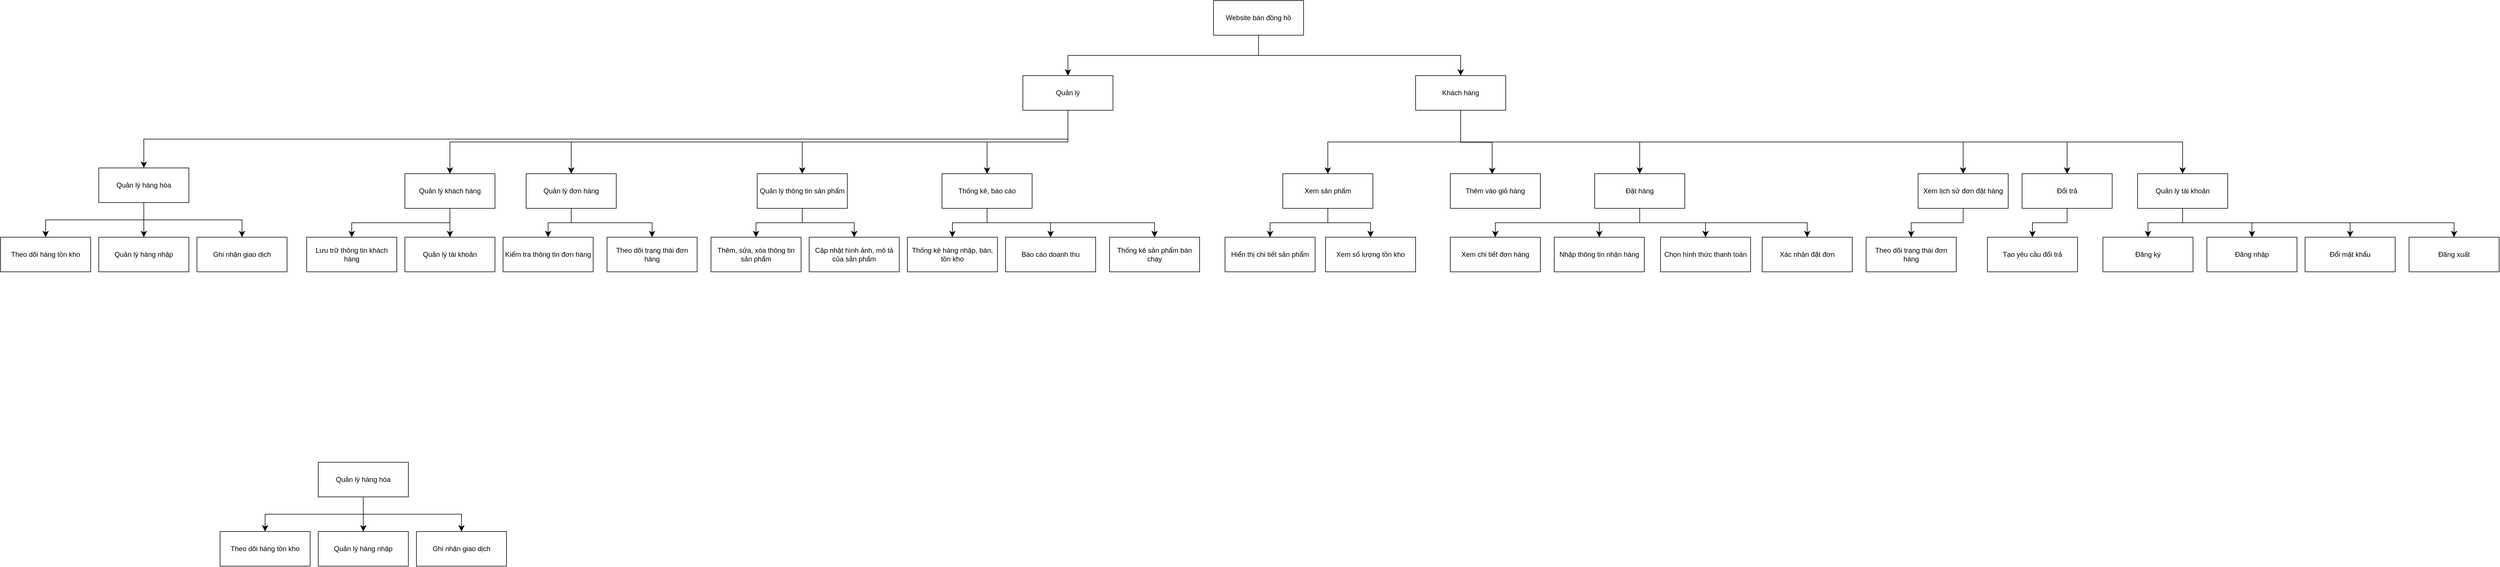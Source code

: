 <mxfile version="26.0.14">
  <diagram id="C5RBs43oDa-KdzZeNtuy" name="Page-1">
    <mxGraphModel dx="3763" dy="1744" grid="0" gridSize="10" guides="1" tooltips="1" connect="1" arrows="1" fold="1" page="1" pageScale="1" pageWidth="827" pageHeight="1169" math="0" shadow="0">
      <root>
        <mxCell id="WIyWlLk6GJQsqaUBKTNV-0" />
        <mxCell id="WIyWlLk6GJQsqaUBKTNV-1" parent="WIyWlLk6GJQsqaUBKTNV-0" />
        <mxCell id="foYc1p1-t5M7blXoYfU2-0" value="Website bán đồng hồ" style="rounded=0;whiteSpace=wrap;html=1;" parent="WIyWlLk6GJQsqaUBKTNV-1" vertex="1">
          <mxGeometry x="270" y="-20" width="156" height="60" as="geometry" />
        </mxCell>
        <mxCell id="foYc1p1-t5M7blXoYfU2-1" value="Quản lý" style="rounded=0;whiteSpace=wrap;html=1;" parent="WIyWlLk6GJQsqaUBKTNV-1" vertex="1">
          <mxGeometry x="-60" y="110" width="156" height="60" as="geometry" />
        </mxCell>
        <mxCell id="foYc1p1-t5M7blXoYfU2-2" value="" style="edgeStyle=elbowEdgeStyle;elbow=vertical;endArrow=classic;html=1;curved=0;rounded=0;endSize=8;startSize=8;entryX=0.5;entryY=0;entryDx=0;entryDy=0;exitX=0.5;exitY=1;exitDx=0;exitDy=0;" parent="WIyWlLk6GJQsqaUBKTNV-1" source="foYc1p1-t5M7blXoYfU2-0" target="foYc1p1-t5M7blXoYfU2-1" edge="1">
          <mxGeometry width="50" height="50" relative="1" as="geometry">
            <mxPoint x="370" y="380" as="sourcePoint" />
            <mxPoint x="420" y="330" as="targetPoint" />
          </mxGeometry>
        </mxCell>
        <mxCell id="foYc1p1-t5M7blXoYfU2-3" value="" style="edgeStyle=elbowEdgeStyle;elbow=vertical;endArrow=classic;html=1;curved=0;rounded=0;endSize=8;startSize=8;exitX=0.5;exitY=1;exitDx=0;exitDy=0;entryX=0.5;entryY=0;entryDx=0;entryDy=0;" parent="WIyWlLk6GJQsqaUBKTNV-1" source="foYc1p1-t5M7blXoYfU2-0" target="foYc1p1-t5M7blXoYfU2-16" edge="1">
          <mxGeometry width="50" height="50" relative="1" as="geometry">
            <mxPoint x="358" y="50" as="sourcePoint" />
            <mxPoint x="610" y="110" as="targetPoint" />
          </mxGeometry>
        </mxCell>
        <mxCell id="foYc1p1-t5M7blXoYfU2-4" value="Quản lý hàng hóa" style="rounded=0;whiteSpace=wrap;html=1;" parent="WIyWlLk6GJQsqaUBKTNV-1" vertex="1">
          <mxGeometry x="-1660" y="270" width="156" height="60" as="geometry" />
        </mxCell>
        <mxCell id="foYc1p1-t5M7blXoYfU2-5" value="" style="edgeStyle=elbowEdgeStyle;elbow=vertical;endArrow=classic;html=1;curved=0;rounded=0;endSize=8;startSize=8;entryX=0.5;entryY=0;entryDx=0;entryDy=0;exitX=0.5;exitY=1;exitDx=0;exitDy=0;" parent="WIyWlLk6GJQsqaUBKTNV-1" source="foYc1p1-t5M7blXoYfU2-1" target="foYc1p1-t5M7blXoYfU2-4" edge="1">
          <mxGeometry width="50" height="50" relative="1" as="geometry">
            <mxPoint x="270" y="220" as="sourcePoint" />
            <mxPoint x="-280" y="440" as="targetPoint" />
          </mxGeometry>
        </mxCell>
        <mxCell id="foYc1p1-t5M7blXoYfU2-6" value="Quản lý khách hàng" style="rounded=0;whiteSpace=wrap;html=1;" parent="WIyWlLk6GJQsqaUBKTNV-1" vertex="1">
          <mxGeometry x="-1130" y="280" width="156" height="60" as="geometry" />
        </mxCell>
        <mxCell id="foYc1p1-t5M7blXoYfU2-8" value="" style="edgeStyle=elbowEdgeStyle;elbow=vertical;endArrow=classic;html=1;curved=0;rounded=0;endSize=8;startSize=8;entryX=0.5;entryY=0;entryDx=0;entryDy=0;exitX=0.5;exitY=1;exitDx=0;exitDy=0;" parent="WIyWlLk6GJQsqaUBKTNV-1" source="foYc1p1-t5M7blXoYfU2-1" target="foYc1p1-t5M7blXoYfU2-6" edge="1">
          <mxGeometry width="50" height="50" relative="1" as="geometry">
            <mxPoint x="28" y="180" as="sourcePoint" />
            <mxPoint x="-352" y="270" as="targetPoint" />
          </mxGeometry>
        </mxCell>
        <mxCell id="foYc1p1-t5M7blXoYfU2-9" value="Quản lý đơn hàng" style="rounded=0;whiteSpace=wrap;html=1;" parent="WIyWlLk6GJQsqaUBKTNV-1" vertex="1">
          <mxGeometry x="-920" y="280" width="156" height="60" as="geometry" />
        </mxCell>
        <mxCell id="foYc1p1-t5M7blXoYfU2-12" value="Quản lý thông tin sản phẩm" style="rounded=0;whiteSpace=wrap;html=1;" parent="WIyWlLk6GJQsqaUBKTNV-1" vertex="1">
          <mxGeometry x="-520" y="280" width="156" height="60" as="geometry" />
        </mxCell>
        <mxCell id="foYc1p1-t5M7blXoYfU2-15" value="Thống kê, báo cáo" style="rounded=0;whiteSpace=wrap;html=1;" parent="WIyWlLk6GJQsqaUBKTNV-1" vertex="1">
          <mxGeometry x="-200" y="280" width="156" height="60" as="geometry" />
        </mxCell>
        <mxCell id="foYc1p1-t5M7blXoYfU2-16" value="Khách hàng" style="rounded=0;whiteSpace=wrap;html=1;" parent="WIyWlLk6GJQsqaUBKTNV-1" vertex="1">
          <mxGeometry x="620" y="110" width="156" height="60" as="geometry" />
        </mxCell>
        <mxCell id="foYc1p1-t5M7blXoYfU2-17" value="" style="edgeStyle=elbowEdgeStyle;elbow=vertical;endArrow=classic;html=1;curved=0;rounded=0;endSize=8;startSize=8;exitX=0.5;exitY=1;exitDx=0;exitDy=0;entryX=0.5;entryY=0;entryDx=0;entryDy=0;" parent="WIyWlLk6GJQsqaUBKTNV-1" source="foYc1p1-t5M7blXoYfU2-4" target="foYc1p1-t5M7blXoYfU2-19" edge="1">
          <mxGeometry width="50" height="50" relative="1" as="geometry">
            <mxPoint x="-860" y="550" as="sourcePoint" />
            <mxPoint x="-1510" y="390" as="targetPoint" />
          </mxGeometry>
        </mxCell>
        <mxCell id="foYc1p1-t5M7blXoYfU2-18" value="Theo dõi hàng tồn kho" style="rounded=0;whiteSpace=wrap;html=1;" parent="WIyWlLk6GJQsqaUBKTNV-1" vertex="1">
          <mxGeometry x="-1830" y="390" width="156" height="60" as="geometry" />
        </mxCell>
        <mxCell id="foYc1p1-t5M7blXoYfU2-19" value="Quản lý hàng nhập" style="rounded=0;whiteSpace=wrap;html=1;" parent="WIyWlLk6GJQsqaUBKTNV-1" vertex="1">
          <mxGeometry x="-1660" y="390" width="156" height="60" as="geometry" />
        </mxCell>
        <mxCell id="foYc1p1-t5M7blXoYfU2-20" value="" style="edgeStyle=elbowEdgeStyle;elbow=vertical;endArrow=classic;html=1;curved=0;rounded=0;endSize=8;startSize=8;exitX=0.5;exitY=1;exitDx=0;exitDy=0;entryX=0.5;entryY=0;entryDx=0;entryDy=0;" parent="WIyWlLk6GJQsqaUBKTNV-1" source="foYc1p1-t5M7blXoYfU2-4" target="foYc1p1-t5M7blXoYfU2-18" edge="1">
          <mxGeometry width="50" height="50" relative="1" as="geometry">
            <mxPoint x="-1070" y="430" as="sourcePoint" />
            <mxPoint x="-1582" y="390" as="targetPoint" />
          </mxGeometry>
        </mxCell>
        <mxCell id="foYc1p1-t5M7blXoYfU2-21" value="Ghi nhận giao dịch" style="rounded=0;whiteSpace=wrap;html=1;" parent="WIyWlLk6GJQsqaUBKTNV-1" vertex="1">
          <mxGeometry x="-1490" y="390" width="156" height="60" as="geometry" />
        </mxCell>
        <mxCell id="foYc1p1-t5M7blXoYfU2-22" value="" style="edgeStyle=elbowEdgeStyle;elbow=vertical;endArrow=classic;html=1;curved=0;rounded=0;endSize=8;startSize=8;exitX=0.5;exitY=1;exitDx=0;exitDy=0;entryX=0.5;entryY=0;entryDx=0;entryDy=0;" parent="WIyWlLk6GJQsqaUBKTNV-1" source="foYc1p1-t5M7blXoYfU2-4" target="foYc1p1-t5M7blXoYfU2-21" edge="1">
          <mxGeometry width="50" height="50" relative="1" as="geometry">
            <mxPoint x="-1112" y="340" as="sourcePoint" />
            <mxPoint x="-1510" y="390" as="targetPoint" />
          </mxGeometry>
        </mxCell>
        <mxCell id="foYc1p1-t5M7blXoYfU2-23" value="Lưu trữ thông tin khách hàng" style="rounded=0;whiteSpace=wrap;html=1;" parent="WIyWlLk6GJQsqaUBKTNV-1" vertex="1">
          <mxGeometry x="-1300" y="390" width="156" height="60" as="geometry" />
        </mxCell>
        <mxCell id="foYc1p1-t5M7blXoYfU2-25" value="" style="edgeStyle=elbowEdgeStyle;elbow=vertical;endArrow=classic;html=1;curved=0;rounded=0;endSize=8;startSize=8;exitX=0.5;exitY=1;exitDx=0;exitDy=0;entryX=0.5;entryY=0;entryDx=0;entryDy=0;" parent="WIyWlLk6GJQsqaUBKTNV-1" source="foYc1p1-t5M7blXoYfU2-6" target="foYc1p1-t5M7blXoYfU2-23" edge="1">
          <mxGeometry width="50" height="50" relative="1" as="geometry">
            <mxPoint x="-1102" y="350" as="sourcePoint" />
            <mxPoint x="-1152" y="400" as="targetPoint" />
          </mxGeometry>
        </mxCell>
        <mxCell id="foYc1p1-t5M7blXoYfU2-26" value="Quản lý tài khoản" style="rounded=0;whiteSpace=wrap;html=1;" parent="WIyWlLk6GJQsqaUBKTNV-1" vertex="1">
          <mxGeometry x="-1130" y="390" width="156" height="60" as="geometry" />
        </mxCell>
        <mxCell id="foYc1p1-t5M7blXoYfU2-27" value="" style="edgeStyle=elbowEdgeStyle;elbow=vertical;endArrow=classic;html=1;curved=0;rounded=0;endSize=8;startSize=8;exitX=0.5;exitY=1;exitDx=0;exitDy=0;entryX=0.5;entryY=0;entryDx=0;entryDy=0;" parent="WIyWlLk6GJQsqaUBKTNV-1" source="foYc1p1-t5M7blXoYfU2-6" target="foYc1p1-t5M7blXoYfU2-26" edge="1">
          <mxGeometry width="50" height="50" relative="1" as="geometry">
            <mxPoint x="-1042" y="350" as="sourcePoint" />
            <mxPoint x="-1192" y="400" as="targetPoint" />
          </mxGeometry>
        </mxCell>
        <mxCell id="foYc1p1-t5M7blXoYfU2-28" value="Kiểm tra thông tin đơn hàng" style="rounded=0;whiteSpace=wrap;html=1;" parent="WIyWlLk6GJQsqaUBKTNV-1" vertex="1">
          <mxGeometry x="-960" y="390" width="156" height="60" as="geometry" />
        </mxCell>
        <mxCell id="foYc1p1-t5M7blXoYfU2-29" value="" style="edgeStyle=elbowEdgeStyle;elbow=vertical;endArrow=classic;html=1;curved=0;rounded=0;endSize=8;startSize=8;exitX=0.5;exitY=1;exitDx=0;exitDy=0;entryX=0.5;entryY=0;entryDx=0;entryDy=0;" parent="WIyWlLk6GJQsqaUBKTNV-1" source="foYc1p1-t5M7blXoYfU2-9" target="foYc1p1-t5M7blXoYfU2-28" edge="1">
          <mxGeometry width="50" height="50" relative="1" as="geometry">
            <mxPoint x="-1042" y="350" as="sourcePoint" />
            <mxPoint x="-1042" y="400" as="targetPoint" />
          </mxGeometry>
        </mxCell>
        <mxCell id="foYc1p1-t5M7blXoYfU2-30" value="Theo dõi trạng thái đơn hàng" style="rounded=0;whiteSpace=wrap;html=1;" parent="WIyWlLk6GJQsqaUBKTNV-1" vertex="1">
          <mxGeometry x="-780" y="390" width="156" height="60" as="geometry" />
        </mxCell>
        <mxCell id="foYc1p1-t5M7blXoYfU2-31" value="" style="edgeStyle=elbowEdgeStyle;elbow=vertical;endArrow=classic;html=1;curved=0;rounded=0;endSize=8;startSize=8;entryX=0.5;entryY=0;entryDx=0;entryDy=0;exitX=0.5;exitY=1;exitDx=0;exitDy=0;" parent="WIyWlLk6GJQsqaUBKTNV-1" source="foYc1p1-t5M7blXoYfU2-9" target="foYc1p1-t5M7blXoYfU2-30" edge="1">
          <mxGeometry width="50" height="50" relative="1" as="geometry">
            <mxPoint x="-820" y="360" as="sourcePoint" />
            <mxPoint x="-872" y="400" as="targetPoint" />
          </mxGeometry>
        </mxCell>
        <mxCell id="foYc1p1-t5M7blXoYfU2-32" value="Thêm, sửa, xóa thông tin sản phẩm" style="rounded=0;whiteSpace=wrap;html=1;" parent="WIyWlLk6GJQsqaUBKTNV-1" vertex="1">
          <mxGeometry x="-600" y="390" width="156" height="60" as="geometry" />
        </mxCell>
        <mxCell id="foYc1p1-t5M7blXoYfU2-33" value="Cập nhật hình ảnh, mô tả của sản phẩm" style="rounded=0;whiteSpace=wrap;html=1;" parent="WIyWlLk6GJQsqaUBKTNV-1" vertex="1">
          <mxGeometry x="-430" y="390" width="156" height="60" as="geometry" />
        </mxCell>
        <mxCell id="foYc1p1-t5M7blXoYfU2-34" value="" style="edgeStyle=elbowEdgeStyle;elbow=vertical;endArrow=classic;html=1;curved=0;rounded=0;endSize=8;startSize=8;entryX=0.5;entryY=0;entryDx=0;entryDy=0;exitX=0.5;exitY=1;exitDx=0;exitDy=0;" parent="WIyWlLk6GJQsqaUBKTNV-1" source="foYc1p1-t5M7blXoYfU2-12" target="foYc1p1-t5M7blXoYfU2-32" edge="1">
          <mxGeometry width="50" height="50" relative="1" as="geometry">
            <mxPoint x="-832" y="350" as="sourcePoint" />
            <mxPoint x="-692" y="400" as="targetPoint" />
          </mxGeometry>
        </mxCell>
        <mxCell id="foYc1p1-t5M7blXoYfU2-35" value="" style="edgeStyle=elbowEdgeStyle;elbow=vertical;endArrow=classic;html=1;curved=0;rounded=0;endSize=8;startSize=8;entryX=0.5;entryY=0;entryDx=0;entryDy=0;exitX=0.5;exitY=1;exitDx=0;exitDy=0;" parent="WIyWlLk6GJQsqaUBKTNV-1" source="foYc1p1-t5M7blXoYfU2-12" target="foYc1p1-t5M7blXoYfU2-33" edge="1">
          <mxGeometry width="50" height="50" relative="1" as="geometry">
            <mxPoint x="-822" y="360" as="sourcePoint" />
            <mxPoint x="-682" y="410" as="targetPoint" />
          </mxGeometry>
        </mxCell>
        <mxCell id="foYc1p1-t5M7blXoYfU2-36" value="Thống kê hàng nhập, bán, tồn kho" style="rounded=0;whiteSpace=wrap;html=1;" parent="WIyWlLk6GJQsqaUBKTNV-1" vertex="1">
          <mxGeometry x="-260" y="390" width="156" height="60" as="geometry" />
        </mxCell>
        <mxCell id="foYc1p1-t5M7blXoYfU2-37" value="Báo cáo doanh thu" style="rounded=0;whiteSpace=wrap;html=1;" parent="WIyWlLk6GJQsqaUBKTNV-1" vertex="1">
          <mxGeometry x="-90" y="390" width="156" height="60" as="geometry" />
        </mxCell>
        <mxCell id="foYc1p1-t5M7blXoYfU2-38" value="" style="edgeStyle=elbowEdgeStyle;elbow=vertical;endArrow=classic;html=1;curved=0;rounded=0;endSize=8;startSize=8;entryX=0.5;entryY=0;entryDx=0;entryDy=0;exitX=0.5;exitY=1;exitDx=0;exitDy=0;" parent="WIyWlLk6GJQsqaUBKTNV-1" source="foYc1p1-t5M7blXoYfU2-15" target="foYc1p1-t5M7blXoYfU2-37" edge="1">
          <mxGeometry width="50" height="50" relative="1" as="geometry">
            <mxPoint x="-432" y="350" as="sourcePoint" />
            <mxPoint x="-512" y="400" as="targetPoint" />
          </mxGeometry>
        </mxCell>
        <mxCell id="foYc1p1-t5M7blXoYfU2-39" value="" style="edgeStyle=elbowEdgeStyle;elbow=vertical;endArrow=classic;html=1;curved=0;rounded=0;endSize=8;startSize=8;entryX=0.5;entryY=0;entryDx=0;entryDy=0;exitX=0.5;exitY=1;exitDx=0;exitDy=0;" parent="WIyWlLk6GJQsqaUBKTNV-1" source="foYc1p1-t5M7blXoYfU2-15" target="foYc1p1-t5M7blXoYfU2-36" edge="1">
          <mxGeometry width="50" height="50" relative="1" as="geometry">
            <mxPoint x="-432" y="350" as="sourcePoint" />
            <mxPoint x="-342" y="400" as="targetPoint" />
          </mxGeometry>
        </mxCell>
        <mxCell id="foYc1p1-t5M7blXoYfU2-40" value="Thống kê sản phẩm bán chạy" style="rounded=0;whiteSpace=wrap;html=1;" parent="WIyWlLk6GJQsqaUBKTNV-1" vertex="1">
          <mxGeometry x="90" y="390" width="156" height="60" as="geometry" />
        </mxCell>
        <mxCell id="foYc1p1-t5M7blXoYfU2-41" value="" style="edgeStyle=elbowEdgeStyle;elbow=vertical;endArrow=classic;html=1;curved=0;rounded=0;endSize=8;startSize=8;entryX=0.5;entryY=0;entryDx=0;entryDy=0;exitX=0.5;exitY=1;exitDx=0;exitDy=0;" parent="WIyWlLk6GJQsqaUBKTNV-1" source="foYc1p1-t5M7blXoYfU2-15" target="foYc1p1-t5M7blXoYfU2-40" edge="1">
          <mxGeometry width="50" height="50" relative="1" as="geometry">
            <mxPoint x="-70" y="350" as="sourcePoint" />
            <mxPoint x="-2" y="400" as="targetPoint" />
          </mxGeometry>
        </mxCell>
        <mxCell id="foYc1p1-t5M7blXoYfU2-43" value="" style="edgeStyle=elbowEdgeStyle;elbow=vertical;endArrow=classic;html=1;curved=0;rounded=0;endSize=8;startSize=8;entryX=0.5;entryY=0;entryDx=0;entryDy=0;exitX=0.5;exitY=1;exitDx=0;exitDy=0;" parent="WIyWlLk6GJQsqaUBKTNV-1" source="foYc1p1-t5M7blXoYfU2-1" target="foYc1p1-t5M7blXoYfU2-9" edge="1">
          <mxGeometry width="50" height="50" relative="1" as="geometry">
            <mxPoint x="28" y="180" as="sourcePoint" />
            <mxPoint x="-1042" y="290" as="targetPoint" />
          </mxGeometry>
        </mxCell>
        <mxCell id="foYc1p1-t5M7blXoYfU2-44" value="" style="edgeStyle=elbowEdgeStyle;elbow=vertical;endArrow=classic;html=1;curved=0;rounded=0;endSize=8;startSize=8;entryX=0.5;entryY=0;entryDx=0;entryDy=0;exitX=0.5;exitY=1;exitDx=0;exitDy=0;" parent="WIyWlLk6GJQsqaUBKTNV-1" source="foYc1p1-t5M7blXoYfU2-1" target="foYc1p1-t5M7blXoYfU2-12" edge="1">
          <mxGeometry width="50" height="50" relative="1" as="geometry">
            <mxPoint x="38" y="190" as="sourcePoint" />
            <mxPoint x="-1032" y="300" as="targetPoint" />
          </mxGeometry>
        </mxCell>
        <mxCell id="foYc1p1-t5M7blXoYfU2-45" value="" style="edgeStyle=elbowEdgeStyle;elbow=vertical;endArrow=classic;html=1;curved=0;rounded=0;endSize=8;startSize=8;entryX=0.5;entryY=0;entryDx=0;entryDy=0;exitX=0.5;exitY=1;exitDx=0;exitDy=0;" parent="WIyWlLk6GJQsqaUBKTNV-1" source="foYc1p1-t5M7blXoYfU2-1" target="foYc1p1-t5M7blXoYfU2-15" edge="1">
          <mxGeometry width="50" height="50" relative="1" as="geometry">
            <mxPoint x="48" y="200" as="sourcePoint" />
            <mxPoint x="-1022" y="310" as="targetPoint" />
          </mxGeometry>
        </mxCell>
        <mxCell id="foYc1p1-t5M7blXoYfU2-46" value="Xem sản phẩm" style="rounded=0;whiteSpace=wrap;html=1;" parent="WIyWlLk6GJQsqaUBKTNV-1" vertex="1">
          <mxGeometry x="390" y="280" width="156" height="60" as="geometry" />
        </mxCell>
        <mxCell id="foYc1p1-t5M7blXoYfU2-47" value="Hiển thị chi tiết sản phẩm" style="rounded=0;whiteSpace=wrap;html=1;" parent="WIyWlLk6GJQsqaUBKTNV-1" vertex="1">
          <mxGeometry x="290" y="390" width="156" height="60" as="geometry" />
        </mxCell>
        <mxCell id="foYc1p1-t5M7blXoYfU2-51" value="Xem số lượng tồn kho" style="rounded=0;whiteSpace=wrap;html=1;" parent="WIyWlLk6GJQsqaUBKTNV-1" vertex="1">
          <mxGeometry x="464" y="390" width="156" height="60" as="geometry" />
        </mxCell>
        <mxCell id="foYc1p1-t5M7blXoYfU2-52" value="Thêm vào giỏ hàng" style="rounded=0;whiteSpace=wrap;html=1;" parent="WIyWlLk6GJQsqaUBKTNV-1" vertex="1">
          <mxGeometry x="680" y="280" width="156" height="60" as="geometry" />
        </mxCell>
        <mxCell id="foYc1p1-t5M7blXoYfU2-53" value="Đặt hàng" style="rounded=0;whiteSpace=wrap;html=1;" parent="WIyWlLk6GJQsqaUBKTNV-1" vertex="1">
          <mxGeometry x="930" y="280" width="156" height="60" as="geometry" />
        </mxCell>
        <mxCell id="foYc1p1-t5M7blXoYfU2-54" value="Xem chi tiết đơn hàng" style="rounded=0;whiteSpace=wrap;html=1;" parent="WIyWlLk6GJQsqaUBKTNV-1" vertex="1">
          <mxGeometry x="680" y="390" width="156" height="60" as="geometry" />
        </mxCell>
        <mxCell id="foYc1p1-t5M7blXoYfU2-55" value="Chọn hình thức thanh toán" style="rounded=0;whiteSpace=wrap;html=1;" parent="WIyWlLk6GJQsqaUBKTNV-1" vertex="1">
          <mxGeometry x="1044" y="390" width="156" height="60" as="geometry" />
        </mxCell>
        <mxCell id="foYc1p1-t5M7blXoYfU2-56" value="Xem lịch sử đơn đặt hàng" style="rounded=0;whiteSpace=wrap;html=1;" parent="WIyWlLk6GJQsqaUBKTNV-1" vertex="1">
          <mxGeometry x="1490" y="280" width="156" height="60" as="geometry" />
        </mxCell>
        <mxCell id="foYc1p1-t5M7blXoYfU2-57" value="Đổi trả" style="rounded=0;whiteSpace=wrap;html=1;" parent="WIyWlLk6GJQsqaUBKTNV-1" vertex="1">
          <mxGeometry x="1670" y="280" width="156" height="60" as="geometry" />
        </mxCell>
        <mxCell id="foYc1p1-t5M7blXoYfU2-58" value="Quản lý tài khoản" style="rounded=0;whiteSpace=wrap;html=1;" parent="WIyWlLk6GJQsqaUBKTNV-1" vertex="1">
          <mxGeometry x="1870" y="280" width="156" height="60" as="geometry" />
        </mxCell>
        <mxCell id="foYc1p1-t5M7blXoYfU2-59" value="Đăng ký" style="rounded=0;whiteSpace=wrap;html=1;" parent="WIyWlLk6GJQsqaUBKTNV-1" vertex="1">
          <mxGeometry x="1810" y="390" width="156" height="60" as="geometry" />
        </mxCell>
        <mxCell id="foYc1p1-t5M7blXoYfU2-60" value="Đăng nhập" style="rounded=0;whiteSpace=wrap;html=1;" parent="WIyWlLk6GJQsqaUBKTNV-1" vertex="1">
          <mxGeometry x="1990" y="390" width="156" height="60" as="geometry" />
        </mxCell>
        <mxCell id="foYc1p1-t5M7blXoYfU2-61" value="Đổi mật khẩu" style="rounded=0;whiteSpace=wrap;html=1;" parent="WIyWlLk6GJQsqaUBKTNV-1" vertex="1">
          <mxGeometry x="2160" y="390" width="156" height="60" as="geometry" />
        </mxCell>
        <mxCell id="foYc1p1-t5M7blXoYfU2-62" value="Đăng xuất" style="rounded=0;whiteSpace=wrap;html=1;" parent="WIyWlLk6GJQsqaUBKTNV-1" vertex="1">
          <mxGeometry x="2340" y="390" width="156" height="60" as="geometry" />
        </mxCell>
        <mxCell id="foYc1p1-t5M7blXoYfU2-63" value="" style="edgeStyle=elbowEdgeStyle;elbow=vertical;endArrow=classic;html=1;curved=0;rounded=0;endSize=8;startSize=8;exitX=0.5;exitY=1;exitDx=0;exitDy=0;entryX=0.5;entryY=0;entryDx=0;entryDy=0;" parent="WIyWlLk6GJQsqaUBKTNV-1" source="foYc1p1-t5M7blXoYfU2-16" target="foYc1p1-t5M7blXoYfU2-46" edge="1">
          <mxGeometry width="50" height="50" relative="1" as="geometry">
            <mxPoint x="358" y="50" as="sourcePoint" />
            <mxPoint x="708" y="120" as="targetPoint" />
          </mxGeometry>
        </mxCell>
        <mxCell id="foYc1p1-t5M7blXoYfU2-64" value="" style="edgeStyle=elbowEdgeStyle;elbow=vertical;endArrow=classic;html=1;curved=0;rounded=0;endSize=8;startSize=8;exitX=0.5;exitY=1;exitDx=0;exitDy=0;entryX=0.465;entryY=0.012;entryDx=0;entryDy=0;entryPerimeter=0;" parent="WIyWlLk6GJQsqaUBKTNV-1" source="foYc1p1-t5M7blXoYfU2-16" target="foYc1p1-t5M7blXoYfU2-52" edge="1">
          <mxGeometry width="50" height="50" relative="1" as="geometry">
            <mxPoint x="708" y="180" as="sourcePoint" />
            <mxPoint x="478" y="290" as="targetPoint" />
          </mxGeometry>
        </mxCell>
        <mxCell id="foYc1p1-t5M7blXoYfU2-65" value="" style="edgeStyle=elbowEdgeStyle;elbow=vertical;endArrow=classic;html=1;curved=0;rounded=0;endSize=8;startSize=8;exitX=0.5;exitY=1;exitDx=0;exitDy=0;entryX=0.5;entryY=0;entryDx=0;entryDy=0;" parent="WIyWlLk6GJQsqaUBKTNV-1" source="foYc1p1-t5M7blXoYfU2-16" target="foYc1p1-t5M7blXoYfU2-53" edge="1">
          <mxGeometry width="50" height="50" relative="1" as="geometry">
            <mxPoint x="718" y="190" as="sourcePoint" />
            <mxPoint x="488" y="300" as="targetPoint" />
          </mxGeometry>
        </mxCell>
        <mxCell id="foYc1p1-t5M7blXoYfU2-66" value="" style="edgeStyle=elbowEdgeStyle;elbow=vertical;endArrow=classic;html=1;curved=0;rounded=0;endSize=8;startSize=8;exitX=0.5;exitY=1;exitDx=0;exitDy=0;entryX=0.5;entryY=0;entryDx=0;entryDy=0;" parent="WIyWlLk6GJQsqaUBKTNV-1" source="foYc1p1-t5M7blXoYfU2-16" target="foYc1p1-t5M7blXoYfU2-56" edge="1">
          <mxGeometry width="50" height="50" relative="1" as="geometry">
            <mxPoint x="728" y="200" as="sourcePoint" />
            <mxPoint x="498" y="310" as="targetPoint" />
          </mxGeometry>
        </mxCell>
        <mxCell id="foYc1p1-t5M7blXoYfU2-67" value="" style="edgeStyle=elbowEdgeStyle;elbow=vertical;endArrow=classic;html=1;curved=0;rounded=0;endSize=8;startSize=8;exitX=0.5;exitY=1;exitDx=0;exitDy=0;entryX=0.5;entryY=0;entryDx=0;entryDy=0;" parent="WIyWlLk6GJQsqaUBKTNV-1" source="foYc1p1-t5M7blXoYfU2-16" target="foYc1p1-t5M7blXoYfU2-57" edge="1">
          <mxGeometry width="50" height="50" relative="1" as="geometry">
            <mxPoint x="708" y="180" as="sourcePoint" />
            <mxPoint x="1288" y="290" as="targetPoint" />
          </mxGeometry>
        </mxCell>
        <mxCell id="foYc1p1-t5M7blXoYfU2-68" value="" style="edgeStyle=elbowEdgeStyle;elbow=vertical;endArrow=classic;html=1;curved=0;rounded=0;endSize=8;startSize=8;exitX=0.5;exitY=1;exitDx=0;exitDy=0;entryX=0.5;entryY=0;entryDx=0;entryDy=0;" parent="WIyWlLk6GJQsqaUBKTNV-1" source="foYc1p1-t5M7blXoYfU2-16" target="foYc1p1-t5M7blXoYfU2-58" edge="1">
          <mxGeometry width="50" height="50" relative="1" as="geometry">
            <mxPoint x="718" y="190" as="sourcePoint" />
            <mxPoint x="1298" y="300" as="targetPoint" />
          </mxGeometry>
        </mxCell>
        <mxCell id="foYc1p1-t5M7blXoYfU2-69" value="" style="edgeStyle=elbowEdgeStyle;elbow=vertical;endArrow=classic;html=1;curved=0;rounded=0;endSize=8;startSize=8;exitX=0.5;exitY=1;exitDx=0;exitDy=0;entryX=0.5;entryY=0;entryDx=0;entryDy=0;" parent="WIyWlLk6GJQsqaUBKTNV-1" source="foYc1p1-t5M7blXoYfU2-46" target="foYc1p1-t5M7blXoYfU2-47" edge="1">
          <mxGeometry width="50" height="50" relative="1" as="geometry">
            <mxPoint x="708" y="180" as="sourcePoint" />
            <mxPoint x="763" y="291" as="targetPoint" />
          </mxGeometry>
        </mxCell>
        <mxCell id="foYc1p1-t5M7blXoYfU2-70" value="" style="edgeStyle=elbowEdgeStyle;elbow=vertical;endArrow=classic;html=1;curved=0;rounded=0;endSize=8;startSize=8;exitX=0.5;exitY=1;exitDx=0;exitDy=0;entryX=0.5;entryY=0;entryDx=0;entryDy=0;" parent="WIyWlLk6GJQsqaUBKTNV-1" source="foYc1p1-t5M7blXoYfU2-46" target="foYc1p1-t5M7blXoYfU2-51" edge="1">
          <mxGeometry width="50" height="50" relative="1" as="geometry">
            <mxPoint x="478" y="350" as="sourcePoint" />
            <mxPoint x="378" y="400" as="targetPoint" />
          </mxGeometry>
        </mxCell>
        <mxCell id="foYc1p1-t5M7blXoYfU2-71" value="" style="edgeStyle=elbowEdgeStyle;elbow=vertical;endArrow=classic;html=1;curved=0;rounded=0;endSize=8;startSize=8;exitX=0.5;exitY=1;exitDx=0;exitDy=0;entryX=0.5;entryY=0;entryDx=0;entryDy=0;" parent="WIyWlLk6GJQsqaUBKTNV-1" source="foYc1p1-t5M7blXoYfU2-53" target="foYc1p1-t5M7blXoYfU2-54" edge="1">
          <mxGeometry width="50" height="50" relative="1" as="geometry">
            <mxPoint x="478" y="350" as="sourcePoint" />
            <mxPoint x="552" y="400" as="targetPoint" />
          </mxGeometry>
        </mxCell>
        <mxCell id="foYc1p1-t5M7blXoYfU2-72" value="" style="edgeStyle=elbowEdgeStyle;elbow=vertical;endArrow=classic;html=1;curved=0;rounded=0;endSize=8;startSize=8;exitX=0.5;exitY=1;exitDx=0;exitDy=0;entryX=0.5;entryY=0;entryDx=0;entryDy=0;" parent="WIyWlLk6GJQsqaUBKTNV-1" source="foYc1p1-t5M7blXoYfU2-53" target="foYc1p1-t5M7blXoYfU2-55" edge="1">
          <mxGeometry width="50" height="50" relative="1" as="geometry">
            <mxPoint x="1018" y="350" as="sourcePoint" />
            <mxPoint x="908" y="410" as="targetPoint" />
          </mxGeometry>
        </mxCell>
        <mxCell id="foYc1p1-t5M7blXoYfU2-73" value="Nhập thông tin nhận hàng" style="rounded=0;whiteSpace=wrap;html=1;" parent="WIyWlLk6GJQsqaUBKTNV-1" vertex="1">
          <mxGeometry x="860" y="390" width="156" height="60" as="geometry" />
        </mxCell>
        <mxCell id="foYc1p1-t5M7blXoYfU2-74" value="" style="edgeStyle=elbowEdgeStyle;elbow=vertical;endArrow=classic;html=1;curved=0;rounded=0;endSize=8;startSize=8;exitX=0.5;exitY=1;exitDx=0;exitDy=0;entryX=0.5;entryY=0;entryDx=0;entryDy=0;" parent="WIyWlLk6GJQsqaUBKTNV-1" source="foYc1p1-t5M7blXoYfU2-53" target="foYc1p1-t5M7blXoYfU2-73" edge="1">
          <mxGeometry width="50" height="50" relative="1" as="geometry">
            <mxPoint x="1018" y="350" as="sourcePoint" />
            <mxPoint x="1132" y="400" as="targetPoint" />
          </mxGeometry>
        </mxCell>
        <mxCell id="foYc1p1-t5M7blXoYfU2-75" value="Xác nhận đặt đơn" style="rounded=0;whiteSpace=wrap;html=1;" parent="WIyWlLk6GJQsqaUBKTNV-1" vertex="1">
          <mxGeometry x="1220" y="390" width="156" height="60" as="geometry" />
        </mxCell>
        <mxCell id="foYc1p1-t5M7blXoYfU2-76" value="Theo dõi trạng thái đơn hàng" style="rounded=0;whiteSpace=wrap;html=1;" parent="WIyWlLk6GJQsqaUBKTNV-1" vertex="1">
          <mxGeometry x="1400" y="390" width="156" height="60" as="geometry" />
        </mxCell>
        <mxCell id="foYc1p1-t5M7blXoYfU2-77" value="Tạo yêu cầu đổi trả" style="rounded=0;whiteSpace=wrap;html=1;" parent="WIyWlLk6GJQsqaUBKTNV-1" vertex="1">
          <mxGeometry x="1610" y="390" width="156" height="60" as="geometry" />
        </mxCell>
        <mxCell id="foYc1p1-t5M7blXoYfU2-78" value="" style="edgeStyle=elbowEdgeStyle;elbow=vertical;endArrow=classic;html=1;curved=0;rounded=0;endSize=8;startSize=8;exitX=0.5;exitY=1;exitDx=0;exitDy=0;entryX=0.5;entryY=0;entryDx=0;entryDy=0;" parent="WIyWlLk6GJQsqaUBKTNV-1" source="foYc1p1-t5M7blXoYfU2-57" target="foYc1p1-t5M7blXoYfU2-77" edge="1">
          <mxGeometry width="50" height="50" relative="1" as="geometry">
            <mxPoint x="1018" y="350" as="sourcePoint" />
            <mxPoint x="948" y="400" as="targetPoint" />
          </mxGeometry>
        </mxCell>
        <mxCell id="foYc1p1-t5M7blXoYfU2-80" value="" style="edgeStyle=elbowEdgeStyle;elbow=vertical;endArrow=classic;html=1;curved=0;rounded=0;endSize=8;startSize=8;exitX=0.5;exitY=1;exitDx=0;exitDy=0;entryX=0.5;entryY=0;entryDx=0;entryDy=0;" parent="WIyWlLk6GJQsqaUBKTNV-1" source="foYc1p1-t5M7blXoYfU2-58" target="foYc1p1-t5M7blXoYfU2-59" edge="1">
          <mxGeometry width="50" height="50" relative="1" as="geometry">
            <mxPoint x="1758" y="350" as="sourcePoint" />
            <mxPoint x="1698" y="400" as="targetPoint" />
          </mxGeometry>
        </mxCell>
        <mxCell id="foYc1p1-t5M7blXoYfU2-81" value="" style="edgeStyle=elbowEdgeStyle;elbow=vertical;endArrow=classic;html=1;curved=0;rounded=0;endSize=8;startSize=8;exitX=0.5;exitY=1;exitDx=0;exitDy=0;entryX=0.5;entryY=0;entryDx=0;entryDy=0;" parent="WIyWlLk6GJQsqaUBKTNV-1" source="foYc1p1-t5M7blXoYfU2-58" target="foYc1p1-t5M7blXoYfU2-60" edge="1">
          <mxGeometry width="50" height="50" relative="1" as="geometry">
            <mxPoint x="1958" y="350" as="sourcePoint" />
            <mxPoint x="1898" y="400" as="targetPoint" />
          </mxGeometry>
        </mxCell>
        <mxCell id="foYc1p1-t5M7blXoYfU2-82" value="" style="edgeStyle=elbowEdgeStyle;elbow=vertical;endArrow=classic;html=1;curved=0;rounded=0;endSize=8;startSize=8;exitX=0.5;exitY=1;exitDx=0;exitDy=0;entryX=0.5;entryY=0;entryDx=0;entryDy=0;" parent="WIyWlLk6GJQsqaUBKTNV-1" source="foYc1p1-t5M7blXoYfU2-58" target="foYc1p1-t5M7blXoYfU2-61" edge="1">
          <mxGeometry width="50" height="50" relative="1" as="geometry">
            <mxPoint x="1968" y="360" as="sourcePoint" />
            <mxPoint x="1908" y="410" as="targetPoint" />
          </mxGeometry>
        </mxCell>
        <mxCell id="foYc1p1-t5M7blXoYfU2-83" value="" style="edgeStyle=elbowEdgeStyle;elbow=vertical;endArrow=classic;html=1;curved=0;rounded=0;endSize=8;startSize=8;exitX=0.5;exitY=1;exitDx=0;exitDy=0;entryX=0.5;entryY=0;entryDx=0;entryDy=0;" parent="WIyWlLk6GJQsqaUBKTNV-1" source="foYc1p1-t5M7blXoYfU2-58" target="foYc1p1-t5M7blXoYfU2-62" edge="1">
          <mxGeometry width="50" height="50" relative="1" as="geometry">
            <mxPoint x="1978" y="370" as="sourcePoint" />
            <mxPoint x="1918" y="420" as="targetPoint" />
          </mxGeometry>
        </mxCell>
        <mxCell id="foYc1p1-t5M7blXoYfU2-84" value="" style="edgeStyle=elbowEdgeStyle;elbow=vertical;endArrow=classic;html=1;curved=0;rounded=0;endSize=8;startSize=8;exitX=0.5;exitY=1;exitDx=0;exitDy=0;entryX=0.5;entryY=0;entryDx=0;entryDy=0;" parent="WIyWlLk6GJQsqaUBKTNV-1" source="foYc1p1-t5M7blXoYfU2-56" target="foYc1p1-t5M7blXoYfU2-76" edge="1">
          <mxGeometry width="50" height="50" relative="1" as="geometry">
            <mxPoint x="1758" y="350" as="sourcePoint" />
            <mxPoint x="1698" y="400" as="targetPoint" />
          </mxGeometry>
        </mxCell>
        <mxCell id="foYc1p1-t5M7blXoYfU2-85" value="" style="edgeStyle=elbowEdgeStyle;elbow=vertical;endArrow=classic;html=1;curved=0;rounded=0;endSize=8;startSize=8;exitX=0.5;exitY=1;exitDx=0;exitDy=0;entryX=0.5;entryY=0;entryDx=0;entryDy=0;" parent="WIyWlLk6GJQsqaUBKTNV-1" source="foYc1p1-t5M7blXoYfU2-53" target="foYc1p1-t5M7blXoYfU2-75" edge="1">
          <mxGeometry width="50" height="50" relative="1" as="geometry">
            <mxPoint x="1018" y="350" as="sourcePoint" />
            <mxPoint x="1132" y="400" as="targetPoint" />
          </mxGeometry>
        </mxCell>
        <mxCell id="g5pkuBaanTUEijDNv1J0-0" value="Quản lý hàng hóa" style="rounded=0;whiteSpace=wrap;html=1;" vertex="1" parent="WIyWlLk6GJQsqaUBKTNV-1">
          <mxGeometry x="-1280" y="780" width="156" height="60" as="geometry" />
        </mxCell>
        <mxCell id="g5pkuBaanTUEijDNv1J0-1" value="" style="edgeStyle=elbowEdgeStyle;elbow=vertical;endArrow=classic;html=1;curved=0;rounded=0;endSize=8;startSize=8;exitX=0.5;exitY=1;exitDx=0;exitDy=0;entryX=0.5;entryY=0;entryDx=0;entryDy=0;" edge="1" parent="WIyWlLk6GJQsqaUBKTNV-1" source="g5pkuBaanTUEijDNv1J0-0" target="g5pkuBaanTUEijDNv1J0-3">
          <mxGeometry width="50" height="50" relative="1" as="geometry">
            <mxPoint x="-480" y="1060" as="sourcePoint" />
            <mxPoint x="-1130" y="900" as="targetPoint" />
          </mxGeometry>
        </mxCell>
        <mxCell id="g5pkuBaanTUEijDNv1J0-2" value="Theo dõi hàng tồn kho" style="rounded=0;whiteSpace=wrap;html=1;" vertex="1" parent="WIyWlLk6GJQsqaUBKTNV-1">
          <mxGeometry x="-1450" y="900" width="156" height="60" as="geometry" />
        </mxCell>
        <mxCell id="g5pkuBaanTUEijDNv1J0-3" value="Quản lý hàng nhập" style="rounded=0;whiteSpace=wrap;html=1;" vertex="1" parent="WIyWlLk6GJQsqaUBKTNV-1">
          <mxGeometry x="-1280" y="900" width="156" height="60" as="geometry" />
        </mxCell>
        <mxCell id="g5pkuBaanTUEijDNv1J0-4" value="" style="edgeStyle=elbowEdgeStyle;elbow=vertical;endArrow=classic;html=1;curved=0;rounded=0;endSize=8;startSize=8;exitX=0.5;exitY=1;exitDx=0;exitDy=0;entryX=0.5;entryY=0;entryDx=0;entryDy=0;" edge="1" parent="WIyWlLk6GJQsqaUBKTNV-1" source="g5pkuBaanTUEijDNv1J0-0" target="g5pkuBaanTUEijDNv1J0-2">
          <mxGeometry width="50" height="50" relative="1" as="geometry">
            <mxPoint x="-690" y="940" as="sourcePoint" />
            <mxPoint x="-1202" y="900" as="targetPoint" />
          </mxGeometry>
        </mxCell>
        <mxCell id="g5pkuBaanTUEijDNv1J0-5" value="Ghi nhận giao dịch" style="rounded=0;whiteSpace=wrap;html=1;" vertex="1" parent="WIyWlLk6GJQsqaUBKTNV-1">
          <mxGeometry x="-1110" y="900" width="156" height="60" as="geometry" />
        </mxCell>
        <mxCell id="g5pkuBaanTUEijDNv1J0-6" value="" style="edgeStyle=elbowEdgeStyle;elbow=vertical;endArrow=classic;html=1;curved=0;rounded=0;endSize=8;startSize=8;exitX=0.5;exitY=1;exitDx=0;exitDy=0;entryX=0.5;entryY=0;entryDx=0;entryDy=0;" edge="1" parent="WIyWlLk6GJQsqaUBKTNV-1" source="g5pkuBaanTUEijDNv1J0-0" target="g5pkuBaanTUEijDNv1J0-5">
          <mxGeometry width="50" height="50" relative="1" as="geometry">
            <mxPoint x="-732" y="850" as="sourcePoint" />
            <mxPoint x="-1130" y="900" as="targetPoint" />
          </mxGeometry>
        </mxCell>
      </root>
    </mxGraphModel>
  </diagram>
</mxfile>
